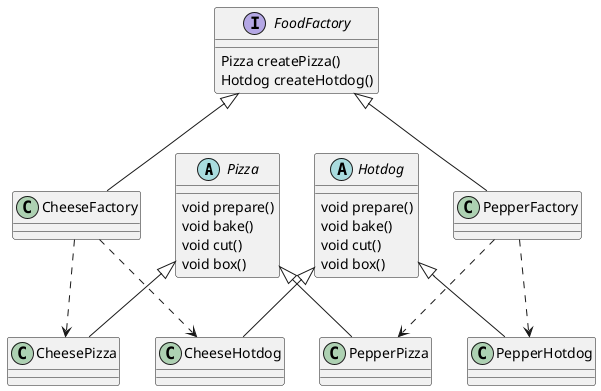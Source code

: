 @startuml

abstract class Pizza{
    void prepare()
    void bake()
    void cut()
    void box()
}

abstract class Hotdog{
    void prepare()
    void bake()
    void cut()
    void box()
}

class CheesePizza{}
class PepperPizza{}
class CheeseHotdog{}
class PepperHotdog{}

Pizza <|-- CheesePizza
Pizza <|-- PepperPizza
Hotdog <|-- CheeseHotdog
Hotdog <|-- PepperHotdog

interface FoodFactory{
    Pizza createPizza()
    Hotdog createHotdog()
}
class CheeseFactory{}
class PepperFactory{}
FoodFactory <|-- CheeseFactory
FoodFactory <|-- PepperFactory

CheeseFactory ..> CheesePizza
PepperFactory ..> PepperPizza
CheeseFactory ..> CheeseHotdog
PepperFactory ..> PepperHotdog

@enduml